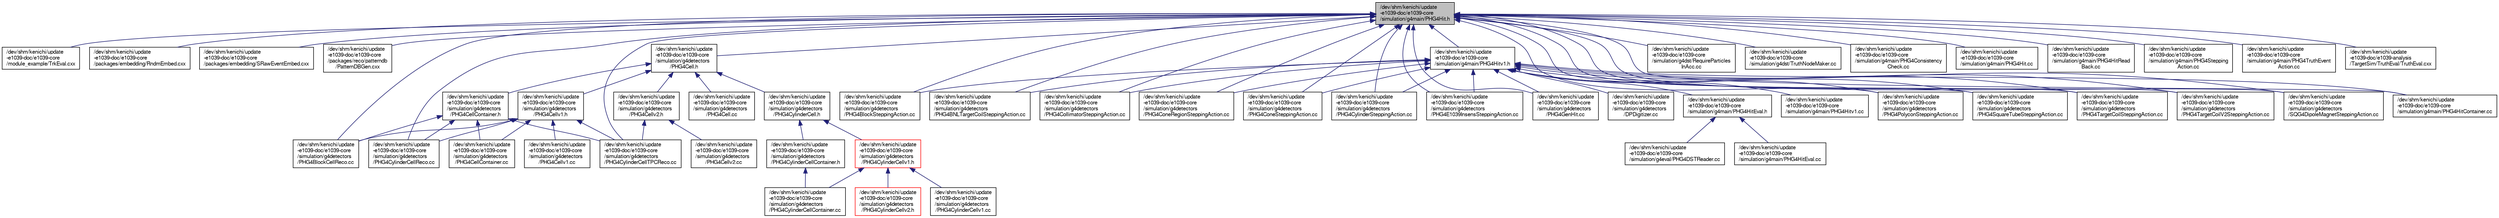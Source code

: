 digraph "/dev/shm/kenichi/update-e1039-doc/e1039-core/simulation/g4main/PHG4Hit.h"
{
  bgcolor="transparent";
  edge [fontname="FreeSans",fontsize="10",labelfontname="FreeSans",labelfontsize="10"];
  node [fontname="FreeSans",fontsize="10",shape=record];
  Node1 [label="/dev/shm/kenichi/update\l-e1039-doc/e1039-core\l/simulation/g4main/PHG4Hit.h",height=0.2,width=0.4,color="black", fillcolor="grey75", style="filled" fontcolor="black"];
  Node1 -> Node2 [dir="back",color="midnightblue",fontsize="10",style="solid",fontname="FreeSans"];
  Node2 [label="/dev/shm/kenichi/update\l-e1039-doc/e1039-core\l/module_example/TrkEval.cxx",height=0.2,width=0.4,color="black",URL="$d2/d16/TrkEval_8cxx.html"];
  Node1 -> Node3 [dir="back",color="midnightblue",fontsize="10",style="solid",fontname="FreeSans"];
  Node3 [label="/dev/shm/kenichi/update\l-e1039-doc/e1039-core\l/packages/embedding/RndmEmbed.cxx",height=0.2,width=0.4,color="black",URL="$d0/d82/RndmEmbed_8cxx.html"];
  Node1 -> Node4 [dir="back",color="midnightblue",fontsize="10",style="solid",fontname="FreeSans"];
  Node4 [label="/dev/shm/kenichi/update\l-e1039-doc/e1039-core\l/packages/embedding/SRawEventEmbed.cxx",height=0.2,width=0.4,color="black",URL="$d7/d67/SRawEventEmbed_8cxx.html"];
  Node1 -> Node5 [dir="back",color="midnightblue",fontsize="10",style="solid",fontname="FreeSans"];
  Node5 [label="/dev/shm/kenichi/update\l-e1039-doc/e1039-core\l/packages/reco/patterndb\l/PatternDBGen.cxx",height=0.2,width=0.4,color="black",URL="$d4/da7/PatternDBGen_8cxx.html"];
  Node1 -> Node6 [dir="back",color="midnightblue",fontsize="10",style="solid",fontname="FreeSans"];
  Node6 [label="/dev/shm/kenichi/update\l-e1039-doc/e1039-core\l/simulation/g4detectors\l/PHG4Cell.h",height=0.2,width=0.4,color="black",URL="$df/dff/PHG4Cell_8h.html"];
  Node6 -> Node7 [dir="back",color="midnightblue",fontsize="10",style="solid",fontname="FreeSans"];
  Node7 [label="/dev/shm/kenichi/update\l-e1039-doc/e1039-core\l/simulation/g4detectors\l/PHG4Cellv1.h",height=0.2,width=0.4,color="black",URL="$d5/db8/PHG4Cellv1_8h.html"];
  Node7 -> Node8 [dir="back",color="midnightblue",fontsize="10",style="solid",fontname="FreeSans"];
  Node8 [label="/dev/shm/kenichi/update\l-e1039-doc/e1039-core\l/simulation/g4detectors\l/PHG4BlockCellReco.cc",height=0.2,width=0.4,color="black",URL="$dc/d32/PHG4BlockCellReco_8cc.html"];
  Node7 -> Node9 [dir="back",color="midnightblue",fontsize="10",style="solid",fontname="FreeSans"];
  Node9 [label="/dev/shm/kenichi/update\l-e1039-doc/e1039-core\l/simulation/g4detectors\l/PHG4CellContainer.cc",height=0.2,width=0.4,color="black",URL="$d6/d87/PHG4CellContainer_8cc.html"];
  Node7 -> Node10 [dir="back",color="midnightblue",fontsize="10",style="solid",fontname="FreeSans"];
  Node10 [label="/dev/shm/kenichi/update\l-e1039-doc/e1039-core\l/simulation/g4detectors\l/PHG4Cellv1.cc",height=0.2,width=0.4,color="black",URL="$d6/dec/PHG4Cellv1_8cc.html"];
  Node7 -> Node11 [dir="back",color="midnightblue",fontsize="10",style="solid",fontname="FreeSans"];
  Node11 [label="/dev/shm/kenichi/update\l-e1039-doc/e1039-core\l/simulation/g4detectors\l/PHG4CylinderCellReco.cc",height=0.2,width=0.4,color="black",URL="$dd/da5/PHG4CylinderCellReco_8cc.html"];
  Node7 -> Node12 [dir="back",color="midnightblue",fontsize="10",style="solid",fontname="FreeSans"];
  Node12 [label="/dev/shm/kenichi/update\l-e1039-doc/e1039-core\l/simulation/g4detectors\l/PHG4CylinderCellTPCReco.cc",height=0.2,width=0.4,color="black",URL="$da/d12/PHG4CylinderCellTPCReco_8cc.html"];
  Node6 -> Node13 [dir="back",color="midnightblue",fontsize="10",style="solid",fontname="FreeSans"];
  Node13 [label="/dev/shm/kenichi/update\l-e1039-doc/e1039-core\l/simulation/g4detectors\l/PHG4CellContainer.h",height=0.2,width=0.4,color="black",URL="$dd/d32/PHG4CellContainer_8h.html"];
  Node13 -> Node8 [dir="back",color="midnightblue",fontsize="10",style="solid",fontname="FreeSans"];
  Node13 -> Node9 [dir="back",color="midnightblue",fontsize="10",style="solid",fontname="FreeSans"];
  Node13 -> Node11 [dir="back",color="midnightblue",fontsize="10",style="solid",fontname="FreeSans"];
  Node13 -> Node12 [dir="back",color="midnightblue",fontsize="10",style="solid",fontname="FreeSans"];
  Node6 -> Node14 [dir="back",color="midnightblue",fontsize="10",style="solid",fontname="FreeSans"];
  Node14 [label="/dev/shm/kenichi/update\l-e1039-doc/e1039-core\l/simulation/g4detectors\l/PHG4Cell.cc",height=0.2,width=0.4,color="black",URL="$dd/d05/PHG4Cell_8cc.html"];
  Node6 -> Node15 [dir="back",color="midnightblue",fontsize="10",style="solid",fontname="FreeSans"];
  Node15 [label="/dev/shm/kenichi/update\l-e1039-doc/e1039-core\l/simulation/g4detectors\l/PHG4Cellv2.h",height=0.2,width=0.4,color="black",URL="$de/ddd/PHG4Cellv2_8h.html"];
  Node15 -> Node16 [dir="back",color="midnightblue",fontsize="10",style="solid",fontname="FreeSans"];
  Node16 [label="/dev/shm/kenichi/update\l-e1039-doc/e1039-core\l/simulation/g4detectors\l/PHG4Cellv2.cc",height=0.2,width=0.4,color="black",URL="$d2/d2c/PHG4Cellv2_8cc.html"];
  Node15 -> Node12 [dir="back",color="midnightblue",fontsize="10",style="solid",fontname="FreeSans"];
  Node6 -> Node17 [dir="back",color="midnightblue",fontsize="10",style="solid",fontname="FreeSans"];
  Node17 [label="/dev/shm/kenichi/update\l-e1039-doc/e1039-core\l/simulation/g4detectors\l/PHG4CylinderCell.h",height=0.2,width=0.4,color="black",URL="$d7/d11/PHG4CylinderCell_8h.html"];
  Node17 -> Node18 [dir="back",color="midnightblue",fontsize="10",style="solid",fontname="FreeSans"];
  Node18 [label="/dev/shm/kenichi/update\l-e1039-doc/e1039-core\l/simulation/g4detectors\l/PHG4CylinderCellContainer.h",height=0.2,width=0.4,color="black",URL="$dc/db6/PHG4CylinderCellContainer_8h.html"];
  Node18 -> Node19 [dir="back",color="midnightblue",fontsize="10",style="solid",fontname="FreeSans"];
  Node19 [label="/dev/shm/kenichi/update\l-e1039-doc/e1039-core\l/simulation/g4detectors\l/PHG4CylinderCellContainer.cc",height=0.2,width=0.4,color="black",URL="$d6/dfd/PHG4CylinderCellContainer_8cc.html"];
  Node17 -> Node20 [dir="back",color="midnightblue",fontsize="10",style="solid",fontname="FreeSans"];
  Node20 [label="/dev/shm/kenichi/update\l-e1039-doc/e1039-core\l/simulation/g4detectors\l/PHG4CylinderCellv1.h",height=0.2,width=0.4,color="red",URL="$d1/d3b/PHG4CylinderCellv1_8h.html"];
  Node20 -> Node19 [dir="back",color="midnightblue",fontsize="10",style="solid",fontname="FreeSans"];
  Node20 -> Node21 [dir="back",color="midnightblue",fontsize="10",style="solid",fontname="FreeSans"];
  Node21 [label="/dev/shm/kenichi/update\l-e1039-doc/e1039-core\l/simulation/g4detectors\l/PHG4CylinderCellv1.cc",height=0.2,width=0.4,color="black",URL="$dd/da9/PHG4CylinderCellv1_8cc.html"];
  Node20 -> Node22 [dir="back",color="midnightblue",fontsize="10",style="solid",fontname="FreeSans"];
  Node22 [label="/dev/shm/kenichi/update\l-e1039-doc/e1039-core\l/simulation/g4detectors\l/PHG4CylinderCellv2.h",height=0.2,width=0.4,color="red",URL="$d3/dc3/PHG4CylinderCellv2_8h.html"];
  Node1 -> Node8 [dir="back",color="midnightblue",fontsize="10",style="solid",fontname="FreeSans"];
  Node1 -> Node23 [dir="back",color="midnightblue",fontsize="10",style="solid",fontname="FreeSans"];
  Node23 [label="/dev/shm/kenichi/update\l-e1039-doc/e1039-core\l/simulation/g4detectors\l/PHG4BlockSteppingAction.cc",height=0.2,width=0.4,color="black",URL="$d8/de3/PHG4BlockSteppingAction_8cc.html"];
  Node1 -> Node24 [dir="back",color="midnightblue",fontsize="10",style="solid",fontname="FreeSans"];
  Node24 [label="/dev/shm/kenichi/update\l-e1039-doc/e1039-core\l/simulation/g4detectors\l/PHG4BNLTargetCoilSteppingAction.cc",height=0.2,width=0.4,color="black",URL="$d3/d6f/PHG4BNLTargetCoilSteppingAction_8cc.html"];
  Node1 -> Node25 [dir="back",color="midnightblue",fontsize="10",style="solid",fontname="FreeSans"];
  Node25 [label="/dev/shm/kenichi/update\l-e1039-doc/e1039-core\l/simulation/g4detectors\l/PHG4CollimatorSteppingAction.cc",height=0.2,width=0.4,color="black",URL="$d0/dfc/PHG4CollimatorSteppingAction_8cc.html"];
  Node1 -> Node26 [dir="back",color="midnightblue",fontsize="10",style="solid",fontname="FreeSans"];
  Node26 [label="/dev/shm/kenichi/update\l-e1039-doc/e1039-core\l/simulation/g4detectors\l/PHG4ConeRegionSteppingAction.cc",height=0.2,width=0.4,color="black",URL="$d3/d71/PHG4ConeRegionSteppingAction_8cc.html"];
  Node1 -> Node27 [dir="back",color="midnightblue",fontsize="10",style="solid",fontname="FreeSans"];
  Node27 [label="/dev/shm/kenichi/update\l-e1039-doc/e1039-core\l/simulation/g4detectors\l/PHG4ConeSteppingAction.cc",height=0.2,width=0.4,color="black",URL="$d3/d4a/PHG4ConeSteppingAction_8cc.html"];
  Node1 -> Node11 [dir="back",color="midnightblue",fontsize="10",style="solid",fontname="FreeSans"];
  Node1 -> Node12 [dir="back",color="midnightblue",fontsize="10",style="solid",fontname="FreeSans"];
  Node1 -> Node28 [dir="back",color="midnightblue",fontsize="10",style="solid",fontname="FreeSans"];
  Node28 [label="/dev/shm/kenichi/update\l-e1039-doc/e1039-core\l/simulation/g4detectors\l/PHG4CylinderSteppingAction.cc",height=0.2,width=0.4,color="black",URL="$dc/d5d/PHG4CylinderSteppingAction_8cc.html"];
  Node1 -> Node29 [dir="back",color="midnightblue",fontsize="10",style="solid",fontname="FreeSans"];
  Node29 [label="/dev/shm/kenichi/update\l-e1039-doc/e1039-core\l/simulation/g4detectors\l/PHG4E1039InsensSteppingAction.cc",height=0.2,width=0.4,color="black",URL="$d4/ddf/PHG4E1039InsensSteppingAction_8cc.html"];
  Node1 -> Node30 [dir="back",color="midnightblue",fontsize="10",style="solid",fontname="FreeSans"];
  Node30 [label="/dev/shm/kenichi/update\l-e1039-doc/e1039-core\l/simulation/g4detectors\l/PHG4GenHit.cc",height=0.2,width=0.4,color="black",URL="$de/d17/PHG4GenHit_8cc.html"];
  Node1 -> Node31 [dir="back",color="midnightblue",fontsize="10",style="solid",fontname="FreeSans"];
  Node31 [label="/dev/shm/kenichi/update\l-e1039-doc/e1039-core\l/simulation/g4detectors\l/PHG4PolyconSteppingAction.cc",height=0.2,width=0.4,color="black",URL="$d7/d88/PHG4PolyconSteppingAction_8cc.html"];
  Node1 -> Node32 [dir="back",color="midnightblue",fontsize="10",style="solid",fontname="FreeSans"];
  Node32 [label="/dev/shm/kenichi/update\l-e1039-doc/e1039-core\l/simulation/g4detectors\l/PHG4SquareTubeSteppingAction.cc",height=0.2,width=0.4,color="black",URL="$da/da0/PHG4SquareTubeSteppingAction_8cc.html"];
  Node1 -> Node33 [dir="back",color="midnightblue",fontsize="10",style="solid",fontname="FreeSans"];
  Node33 [label="/dev/shm/kenichi/update\l-e1039-doc/e1039-core\l/simulation/g4detectors\l/PHG4TargetCoilSteppingAction.cc",height=0.2,width=0.4,color="black",URL="$db/dbc/PHG4TargetCoilSteppingAction_8cc.html"];
  Node1 -> Node34 [dir="back",color="midnightblue",fontsize="10",style="solid",fontname="FreeSans"];
  Node34 [label="/dev/shm/kenichi/update\l-e1039-doc/e1039-core\l/simulation/g4detectors\l/PHG4TargetCoilV2SteppingAction.cc",height=0.2,width=0.4,color="black",URL="$da/d59/PHG4TargetCoilV2SteppingAction_8cc.html"];
  Node1 -> Node35 [dir="back",color="midnightblue",fontsize="10",style="solid",fontname="FreeSans"];
  Node35 [label="/dev/shm/kenichi/update\l-e1039-doc/e1039-core\l/simulation/g4detectors\l/SQG4DipoleMagnetSteppingAction.cc",height=0.2,width=0.4,color="black",URL="$dc/d5a/SQG4DipoleMagnetSteppingAction_8cc.html"];
  Node1 -> Node36 [dir="back",color="midnightblue",fontsize="10",style="solid",fontname="FreeSans"];
  Node36 [label="/dev/shm/kenichi/update\l-e1039-doc/e1039-core\l/simulation/g4dst/RequireParticles\lInAcc.cc",height=0.2,width=0.4,color="black",URL="$dd/dad/RequireParticlesInAcc_8cc.html"];
  Node1 -> Node37 [dir="back",color="midnightblue",fontsize="10",style="solid",fontname="FreeSans"];
  Node37 [label="/dev/shm/kenichi/update\l-e1039-doc/e1039-core\l/simulation/g4dst/TruthNodeMaker.cc",height=0.2,width=0.4,color="black",URL="$df/da0/TruthNodeMaker_8cc.html"];
  Node1 -> Node38 [dir="back",color="midnightblue",fontsize="10",style="solid",fontname="FreeSans"];
  Node38 [label="/dev/shm/kenichi/update\l-e1039-doc/e1039-core\l/simulation/g4main/PHG4Consistency\lCheck.cc",height=0.2,width=0.4,color="black",URL="$d1/d6b/PHG4ConsistencyCheck_8cc.html"];
  Node1 -> Node39 [dir="back",color="midnightblue",fontsize="10",style="solid",fontname="FreeSans"];
  Node39 [label="/dev/shm/kenichi/update\l-e1039-doc/e1039-core\l/simulation/g4main/PHG4Hit.cc",height=0.2,width=0.4,color="black",URL="$d5/dc4/PHG4Hit_8cc.html"];
  Node1 -> Node40 [dir="back",color="midnightblue",fontsize="10",style="solid",fontname="FreeSans"];
  Node40 [label="/dev/shm/kenichi/update\l-e1039-doc/e1039-core\l/simulation/g4main/PHG4HitContainer.cc",height=0.2,width=0.4,color="black",URL="$d5/d4c/PHG4HitContainer_8cc.html"];
  Node1 -> Node41 [dir="back",color="midnightblue",fontsize="10",style="solid",fontname="FreeSans"];
  Node41 [label="/dev/shm/kenichi/update\l-e1039-doc/e1039-core\l/simulation/g4main/PHG4Hitv1.h",height=0.2,width=0.4,color="black",URL="$db/d2b/PHG4Hitv1_8h.html"];
  Node41 -> Node42 [dir="back",color="midnightblue",fontsize="10",style="solid",fontname="FreeSans"];
  Node42 [label="/dev/shm/kenichi/update\l-e1039-doc/e1039-core\l/simulation/g4detectors\l/DPDigitizer.cc",height=0.2,width=0.4,color="black",URL="$d4/dcd/DPDigitizer_8cc.html"];
  Node41 -> Node23 [dir="back",color="midnightblue",fontsize="10",style="solid",fontname="FreeSans"];
  Node41 -> Node24 [dir="back",color="midnightblue",fontsize="10",style="solid",fontname="FreeSans"];
  Node41 -> Node25 [dir="back",color="midnightblue",fontsize="10",style="solid",fontname="FreeSans"];
  Node41 -> Node26 [dir="back",color="midnightblue",fontsize="10",style="solid",fontname="FreeSans"];
  Node41 -> Node27 [dir="back",color="midnightblue",fontsize="10",style="solid",fontname="FreeSans"];
  Node41 -> Node28 [dir="back",color="midnightblue",fontsize="10",style="solid",fontname="FreeSans"];
  Node41 -> Node29 [dir="back",color="midnightblue",fontsize="10",style="solid",fontname="FreeSans"];
  Node41 -> Node30 [dir="back",color="midnightblue",fontsize="10",style="solid",fontname="FreeSans"];
  Node41 -> Node31 [dir="back",color="midnightblue",fontsize="10",style="solid",fontname="FreeSans"];
  Node41 -> Node32 [dir="back",color="midnightblue",fontsize="10",style="solid",fontname="FreeSans"];
  Node41 -> Node33 [dir="back",color="midnightblue",fontsize="10",style="solid",fontname="FreeSans"];
  Node41 -> Node34 [dir="back",color="midnightblue",fontsize="10",style="solid",fontname="FreeSans"];
  Node41 -> Node35 [dir="back",color="midnightblue",fontsize="10",style="solid",fontname="FreeSans"];
  Node41 -> Node40 [dir="back",color="midnightblue",fontsize="10",style="solid",fontname="FreeSans"];
  Node41 -> Node43 [dir="back",color="midnightblue",fontsize="10",style="solid",fontname="FreeSans"];
  Node43 [label="/dev/shm/kenichi/update\l-e1039-doc/e1039-core\l/simulation/g4main/PHG4HitEval.h",height=0.2,width=0.4,color="black",URL="$d3/d5b/PHG4HitEval_8h.html"];
  Node43 -> Node44 [dir="back",color="midnightblue",fontsize="10",style="solid",fontname="FreeSans"];
  Node44 [label="/dev/shm/kenichi/update\l-e1039-doc/e1039-core\l/simulation/g4eval/PHG4DSTReader.cc",height=0.2,width=0.4,color="black",URL="$d8/d06/PHG4DSTReader_8cc.html"];
  Node43 -> Node45 [dir="back",color="midnightblue",fontsize="10",style="solid",fontname="FreeSans"];
  Node45 [label="/dev/shm/kenichi/update\l-e1039-doc/e1039-core\l/simulation/g4main/PHG4HitEval.cc",height=0.2,width=0.4,color="black",URL="$d6/d41/PHG4HitEval_8cc.html"];
  Node41 -> Node46 [dir="back",color="midnightblue",fontsize="10",style="solid",fontname="FreeSans"];
  Node46 [label="/dev/shm/kenichi/update\l-e1039-doc/e1039-core\l/simulation/g4main/PHG4Hitv1.cc",height=0.2,width=0.4,color="black",URL="$df/d37/PHG4Hitv1_8cc.html"];
  Node1 -> Node47 [dir="back",color="midnightblue",fontsize="10",style="solid",fontname="FreeSans"];
  Node47 [label="/dev/shm/kenichi/update\l-e1039-doc/e1039-core\l/simulation/g4main/PHG4HitRead\lBack.cc",height=0.2,width=0.4,color="black",URL="$df/dcf/PHG4HitReadBack_8cc.html"];
  Node1 -> Node48 [dir="back",color="midnightblue",fontsize="10",style="solid",fontname="FreeSans"];
  Node48 [label="/dev/shm/kenichi/update\l-e1039-doc/e1039-core\l/simulation/g4main/PHG4Stepping\lAction.cc",height=0.2,width=0.4,color="black",URL="$d8/dcf/PHG4SteppingAction_8cc.html"];
  Node1 -> Node49 [dir="back",color="midnightblue",fontsize="10",style="solid",fontname="FreeSans"];
  Node49 [label="/dev/shm/kenichi/update\l-e1039-doc/e1039-core\l/simulation/g4main/PHG4TruthEvent\lAction.cc",height=0.2,width=0.4,color="black",URL="$d8/d59/PHG4TruthEventAction_8cc.html"];
  Node1 -> Node50 [dir="back",color="midnightblue",fontsize="10",style="solid",fontname="FreeSans"];
  Node50 [label="/dev/shm/kenichi/update\l-e1039-doc/e1039-analysis\l/TargetSim/TruthEval/TruthEval.cxx",height=0.2,width=0.4,color="black",URL="$d0/db6/TruthEval_8cxx.html"];
}
